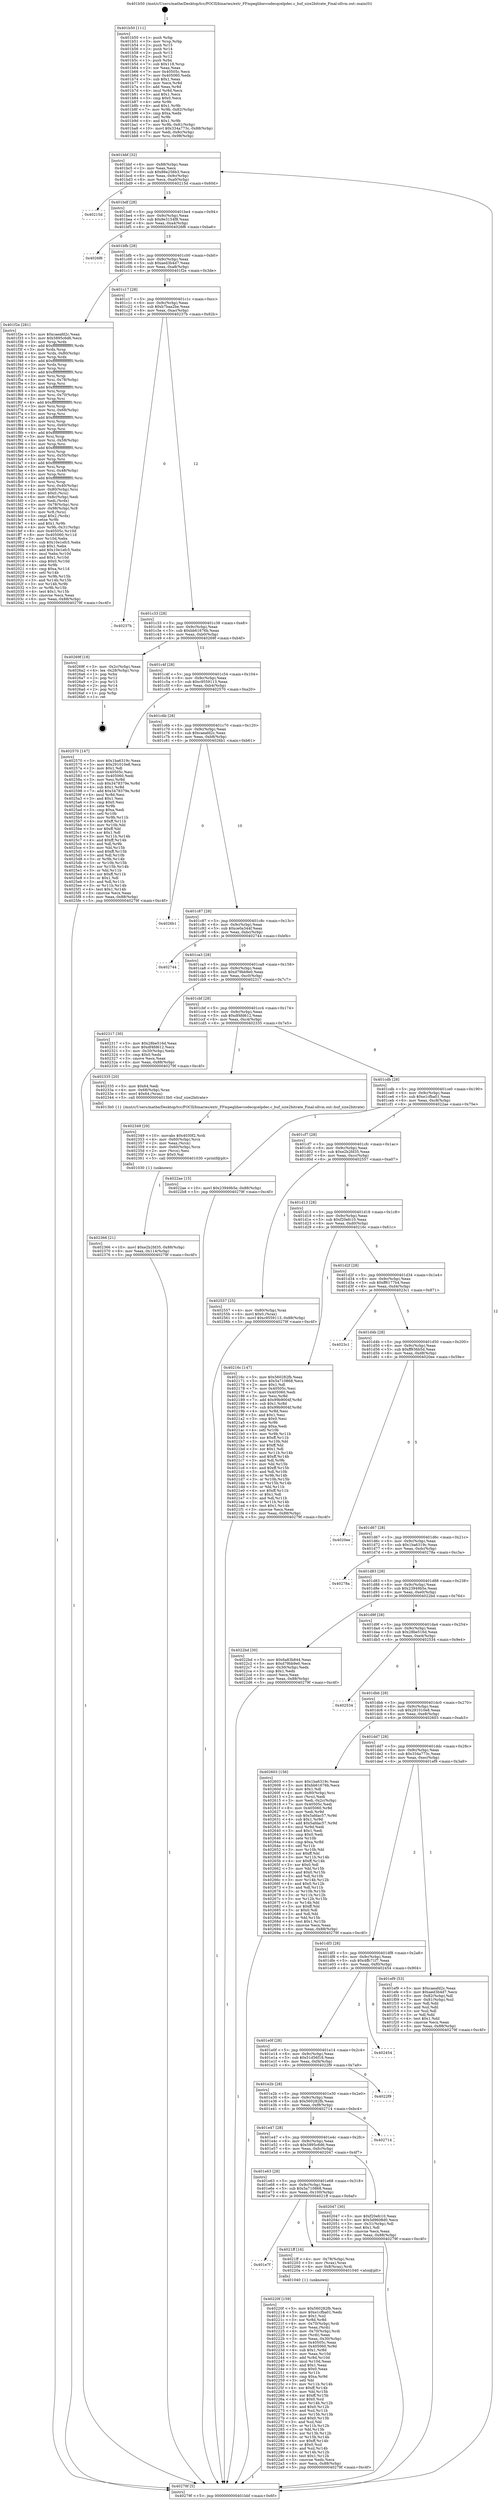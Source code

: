 digraph "0x401b50" {
  label = "0x401b50 (/mnt/c/Users/mathe/Desktop/tcc/POCII/binaries/extr_FFmpeglibavcodecqcelpdec.c_buf_size2bitrate_Final-ollvm.out::main(0))"
  labelloc = "t"
  node[shape=record]

  Entry [label="",width=0.3,height=0.3,shape=circle,fillcolor=black,style=filled]
  "0x401bbf" [label="{
     0x401bbf [32]\l
     | [instrs]\l
     &nbsp;&nbsp;0x401bbf \<+6\>: mov -0x88(%rbp),%eax\l
     &nbsp;&nbsp;0x401bc5 \<+2\>: mov %eax,%ecx\l
     &nbsp;&nbsp;0x401bc7 \<+6\>: sub $0x86e256b3,%ecx\l
     &nbsp;&nbsp;0x401bcd \<+6\>: mov %eax,-0x9c(%rbp)\l
     &nbsp;&nbsp;0x401bd3 \<+6\>: mov %ecx,-0xa0(%rbp)\l
     &nbsp;&nbsp;0x401bd9 \<+6\>: je 000000000040215d \<main+0x60d\>\l
  }"]
  "0x40215d" [label="{
     0x40215d\l
  }", style=dashed]
  "0x401bdf" [label="{
     0x401bdf [28]\l
     | [instrs]\l
     &nbsp;&nbsp;0x401bdf \<+5\>: jmp 0000000000401be4 \<main+0x94\>\l
     &nbsp;&nbsp;0x401be4 \<+6\>: mov -0x9c(%rbp),%eax\l
     &nbsp;&nbsp;0x401bea \<+5\>: sub $0x9e3154f8,%eax\l
     &nbsp;&nbsp;0x401bef \<+6\>: mov %eax,-0xa4(%rbp)\l
     &nbsp;&nbsp;0x401bf5 \<+6\>: je 00000000004026f6 \<main+0xba6\>\l
  }"]
  Exit [label="",width=0.3,height=0.3,shape=circle,fillcolor=black,style=filled,peripheries=2]
  "0x4026f6" [label="{
     0x4026f6\l
  }", style=dashed]
  "0x401bfb" [label="{
     0x401bfb [28]\l
     | [instrs]\l
     &nbsp;&nbsp;0x401bfb \<+5\>: jmp 0000000000401c00 \<main+0xb0\>\l
     &nbsp;&nbsp;0x401c00 \<+6\>: mov -0x9c(%rbp),%eax\l
     &nbsp;&nbsp;0x401c06 \<+5\>: sub $0xaed3b4d7,%eax\l
     &nbsp;&nbsp;0x401c0b \<+6\>: mov %eax,-0xa8(%rbp)\l
     &nbsp;&nbsp;0x401c11 \<+6\>: je 0000000000401f2e \<main+0x3de\>\l
  }"]
  "0x402366" [label="{
     0x402366 [21]\l
     | [instrs]\l
     &nbsp;&nbsp;0x402366 \<+10\>: movl $0xe2b2fd35,-0x88(%rbp)\l
     &nbsp;&nbsp;0x402370 \<+6\>: mov %eax,-0x114(%rbp)\l
     &nbsp;&nbsp;0x402376 \<+5\>: jmp 000000000040279f \<main+0xc4f\>\l
  }"]
  "0x401f2e" [label="{
     0x401f2e [281]\l
     | [instrs]\l
     &nbsp;&nbsp;0x401f2e \<+5\>: mov $0xcaeafd2c,%eax\l
     &nbsp;&nbsp;0x401f33 \<+5\>: mov $0x5895c6d6,%ecx\l
     &nbsp;&nbsp;0x401f38 \<+3\>: mov %rsp,%rdx\l
     &nbsp;&nbsp;0x401f3b \<+4\>: add $0xfffffffffffffff0,%rdx\l
     &nbsp;&nbsp;0x401f3f \<+3\>: mov %rdx,%rsp\l
     &nbsp;&nbsp;0x401f42 \<+4\>: mov %rdx,-0x80(%rbp)\l
     &nbsp;&nbsp;0x401f46 \<+3\>: mov %rsp,%rdx\l
     &nbsp;&nbsp;0x401f49 \<+4\>: add $0xfffffffffffffff0,%rdx\l
     &nbsp;&nbsp;0x401f4d \<+3\>: mov %rdx,%rsp\l
     &nbsp;&nbsp;0x401f50 \<+3\>: mov %rsp,%rsi\l
     &nbsp;&nbsp;0x401f53 \<+4\>: add $0xfffffffffffffff0,%rsi\l
     &nbsp;&nbsp;0x401f57 \<+3\>: mov %rsi,%rsp\l
     &nbsp;&nbsp;0x401f5a \<+4\>: mov %rsi,-0x78(%rbp)\l
     &nbsp;&nbsp;0x401f5e \<+3\>: mov %rsp,%rsi\l
     &nbsp;&nbsp;0x401f61 \<+4\>: add $0xfffffffffffffff0,%rsi\l
     &nbsp;&nbsp;0x401f65 \<+3\>: mov %rsi,%rsp\l
     &nbsp;&nbsp;0x401f68 \<+4\>: mov %rsi,-0x70(%rbp)\l
     &nbsp;&nbsp;0x401f6c \<+3\>: mov %rsp,%rsi\l
     &nbsp;&nbsp;0x401f6f \<+4\>: add $0xfffffffffffffff0,%rsi\l
     &nbsp;&nbsp;0x401f73 \<+3\>: mov %rsi,%rsp\l
     &nbsp;&nbsp;0x401f76 \<+4\>: mov %rsi,-0x68(%rbp)\l
     &nbsp;&nbsp;0x401f7a \<+3\>: mov %rsp,%rsi\l
     &nbsp;&nbsp;0x401f7d \<+4\>: add $0xfffffffffffffff0,%rsi\l
     &nbsp;&nbsp;0x401f81 \<+3\>: mov %rsi,%rsp\l
     &nbsp;&nbsp;0x401f84 \<+4\>: mov %rsi,-0x60(%rbp)\l
     &nbsp;&nbsp;0x401f88 \<+3\>: mov %rsp,%rsi\l
     &nbsp;&nbsp;0x401f8b \<+4\>: add $0xfffffffffffffff0,%rsi\l
     &nbsp;&nbsp;0x401f8f \<+3\>: mov %rsi,%rsp\l
     &nbsp;&nbsp;0x401f92 \<+4\>: mov %rsi,-0x58(%rbp)\l
     &nbsp;&nbsp;0x401f96 \<+3\>: mov %rsp,%rsi\l
     &nbsp;&nbsp;0x401f99 \<+4\>: add $0xfffffffffffffff0,%rsi\l
     &nbsp;&nbsp;0x401f9d \<+3\>: mov %rsi,%rsp\l
     &nbsp;&nbsp;0x401fa0 \<+4\>: mov %rsi,-0x50(%rbp)\l
     &nbsp;&nbsp;0x401fa4 \<+3\>: mov %rsp,%rsi\l
     &nbsp;&nbsp;0x401fa7 \<+4\>: add $0xfffffffffffffff0,%rsi\l
     &nbsp;&nbsp;0x401fab \<+3\>: mov %rsi,%rsp\l
     &nbsp;&nbsp;0x401fae \<+4\>: mov %rsi,-0x48(%rbp)\l
     &nbsp;&nbsp;0x401fb2 \<+3\>: mov %rsp,%rsi\l
     &nbsp;&nbsp;0x401fb5 \<+4\>: add $0xfffffffffffffff0,%rsi\l
     &nbsp;&nbsp;0x401fb9 \<+3\>: mov %rsi,%rsp\l
     &nbsp;&nbsp;0x401fbc \<+4\>: mov %rsi,-0x40(%rbp)\l
     &nbsp;&nbsp;0x401fc0 \<+4\>: mov -0x80(%rbp),%rsi\l
     &nbsp;&nbsp;0x401fc4 \<+6\>: movl $0x0,(%rsi)\l
     &nbsp;&nbsp;0x401fca \<+6\>: mov -0x8c(%rbp),%edi\l
     &nbsp;&nbsp;0x401fd0 \<+2\>: mov %edi,(%rdx)\l
     &nbsp;&nbsp;0x401fd2 \<+4\>: mov -0x78(%rbp),%rsi\l
     &nbsp;&nbsp;0x401fd6 \<+7\>: mov -0x98(%rbp),%r8\l
     &nbsp;&nbsp;0x401fdd \<+3\>: mov %r8,(%rsi)\l
     &nbsp;&nbsp;0x401fe0 \<+3\>: cmpl $0x2,(%rdx)\l
     &nbsp;&nbsp;0x401fe3 \<+4\>: setne %r9b\l
     &nbsp;&nbsp;0x401fe7 \<+4\>: and $0x1,%r9b\l
     &nbsp;&nbsp;0x401feb \<+4\>: mov %r9b,-0x31(%rbp)\l
     &nbsp;&nbsp;0x401fef \<+8\>: mov 0x40505c,%r10d\l
     &nbsp;&nbsp;0x401ff7 \<+8\>: mov 0x405060,%r11d\l
     &nbsp;&nbsp;0x401fff \<+3\>: mov %r10d,%ebx\l
     &nbsp;&nbsp;0x402002 \<+6\>: sub $0x10e1efc5,%ebx\l
     &nbsp;&nbsp;0x402008 \<+3\>: sub $0x1,%ebx\l
     &nbsp;&nbsp;0x40200b \<+6\>: add $0x10e1efc5,%ebx\l
     &nbsp;&nbsp;0x402011 \<+4\>: imul %ebx,%r10d\l
     &nbsp;&nbsp;0x402015 \<+4\>: and $0x1,%r10d\l
     &nbsp;&nbsp;0x402019 \<+4\>: cmp $0x0,%r10d\l
     &nbsp;&nbsp;0x40201d \<+4\>: sete %r9b\l
     &nbsp;&nbsp;0x402021 \<+4\>: cmp $0xa,%r11d\l
     &nbsp;&nbsp;0x402025 \<+4\>: setl %r14b\l
     &nbsp;&nbsp;0x402029 \<+3\>: mov %r9b,%r15b\l
     &nbsp;&nbsp;0x40202c \<+3\>: and %r14b,%r15b\l
     &nbsp;&nbsp;0x40202f \<+3\>: xor %r14b,%r9b\l
     &nbsp;&nbsp;0x402032 \<+3\>: or %r9b,%r15b\l
     &nbsp;&nbsp;0x402035 \<+4\>: test $0x1,%r15b\l
     &nbsp;&nbsp;0x402039 \<+3\>: cmovne %ecx,%eax\l
     &nbsp;&nbsp;0x40203c \<+6\>: mov %eax,-0x88(%rbp)\l
     &nbsp;&nbsp;0x402042 \<+5\>: jmp 000000000040279f \<main+0xc4f\>\l
  }"]
  "0x401c17" [label="{
     0x401c17 [28]\l
     | [instrs]\l
     &nbsp;&nbsp;0x401c17 \<+5\>: jmp 0000000000401c1c \<main+0xcc\>\l
     &nbsp;&nbsp;0x401c1c \<+6\>: mov -0x9c(%rbp),%eax\l
     &nbsp;&nbsp;0x401c22 \<+5\>: sub $0xb7baa2be,%eax\l
     &nbsp;&nbsp;0x401c27 \<+6\>: mov %eax,-0xac(%rbp)\l
     &nbsp;&nbsp;0x401c2d \<+6\>: je 000000000040237b \<main+0x82b\>\l
  }"]
  "0x402349" [label="{
     0x402349 [29]\l
     | [instrs]\l
     &nbsp;&nbsp;0x402349 \<+10\>: movabs $0x4030f2,%rdi\l
     &nbsp;&nbsp;0x402353 \<+4\>: mov -0x60(%rbp),%rcx\l
     &nbsp;&nbsp;0x402357 \<+2\>: mov %eax,(%rcx)\l
     &nbsp;&nbsp;0x402359 \<+4\>: mov -0x60(%rbp),%rcx\l
     &nbsp;&nbsp;0x40235d \<+2\>: mov (%rcx),%esi\l
     &nbsp;&nbsp;0x40235f \<+2\>: mov $0x0,%al\l
     &nbsp;&nbsp;0x402361 \<+5\>: call 0000000000401030 \<printf@plt\>\l
     | [calls]\l
     &nbsp;&nbsp;0x401030 \{1\} (unknown)\l
  }"]
  "0x40237b" [label="{
     0x40237b\l
  }", style=dashed]
  "0x401c33" [label="{
     0x401c33 [28]\l
     | [instrs]\l
     &nbsp;&nbsp;0x401c33 \<+5\>: jmp 0000000000401c38 \<main+0xe8\>\l
     &nbsp;&nbsp;0x401c38 \<+6\>: mov -0x9c(%rbp),%eax\l
     &nbsp;&nbsp;0x401c3e \<+5\>: sub $0xbb61676b,%eax\l
     &nbsp;&nbsp;0x401c43 \<+6\>: mov %eax,-0xb0(%rbp)\l
     &nbsp;&nbsp;0x401c49 \<+6\>: je 000000000040269f \<main+0xb4f\>\l
  }"]
  "0x40220f" [label="{
     0x40220f [159]\l
     | [instrs]\l
     &nbsp;&nbsp;0x40220f \<+5\>: mov $0x560282fb,%ecx\l
     &nbsp;&nbsp;0x402214 \<+5\>: mov $0xe1cfba01,%edx\l
     &nbsp;&nbsp;0x402219 \<+3\>: mov $0x1,%sil\l
     &nbsp;&nbsp;0x40221c \<+3\>: xor %r8d,%r8d\l
     &nbsp;&nbsp;0x40221f \<+4\>: mov -0x70(%rbp),%rdi\l
     &nbsp;&nbsp;0x402223 \<+2\>: mov %eax,(%rdi)\l
     &nbsp;&nbsp;0x402225 \<+4\>: mov -0x70(%rbp),%rdi\l
     &nbsp;&nbsp;0x402229 \<+2\>: mov (%rdi),%eax\l
     &nbsp;&nbsp;0x40222b \<+3\>: mov %eax,-0x30(%rbp)\l
     &nbsp;&nbsp;0x40222e \<+7\>: mov 0x40505c,%eax\l
     &nbsp;&nbsp;0x402235 \<+8\>: mov 0x405060,%r9d\l
     &nbsp;&nbsp;0x40223d \<+4\>: sub $0x1,%r8d\l
     &nbsp;&nbsp;0x402241 \<+3\>: mov %eax,%r10d\l
     &nbsp;&nbsp;0x402244 \<+3\>: add %r8d,%r10d\l
     &nbsp;&nbsp;0x402247 \<+4\>: imul %r10d,%eax\l
     &nbsp;&nbsp;0x40224b \<+3\>: and $0x1,%eax\l
     &nbsp;&nbsp;0x40224e \<+3\>: cmp $0x0,%eax\l
     &nbsp;&nbsp;0x402251 \<+4\>: sete %r11b\l
     &nbsp;&nbsp;0x402255 \<+4\>: cmp $0xa,%r9d\l
     &nbsp;&nbsp;0x402259 \<+3\>: setl %bl\l
     &nbsp;&nbsp;0x40225c \<+3\>: mov %r11b,%r14b\l
     &nbsp;&nbsp;0x40225f \<+4\>: xor $0xff,%r14b\l
     &nbsp;&nbsp;0x402263 \<+3\>: mov %bl,%r15b\l
     &nbsp;&nbsp;0x402266 \<+4\>: xor $0xff,%r15b\l
     &nbsp;&nbsp;0x40226a \<+4\>: xor $0x0,%sil\l
     &nbsp;&nbsp;0x40226e \<+3\>: mov %r14b,%r12b\l
     &nbsp;&nbsp;0x402271 \<+4\>: and $0x0,%r12b\l
     &nbsp;&nbsp;0x402275 \<+3\>: and %sil,%r11b\l
     &nbsp;&nbsp;0x402278 \<+3\>: mov %r15b,%r13b\l
     &nbsp;&nbsp;0x40227b \<+4\>: and $0x0,%r13b\l
     &nbsp;&nbsp;0x40227f \<+3\>: and %sil,%bl\l
     &nbsp;&nbsp;0x402282 \<+3\>: or %r11b,%r12b\l
     &nbsp;&nbsp;0x402285 \<+3\>: or %bl,%r13b\l
     &nbsp;&nbsp;0x402288 \<+3\>: xor %r13b,%r12b\l
     &nbsp;&nbsp;0x40228b \<+3\>: or %r15b,%r14b\l
     &nbsp;&nbsp;0x40228e \<+4\>: xor $0xff,%r14b\l
     &nbsp;&nbsp;0x402292 \<+4\>: or $0x0,%sil\l
     &nbsp;&nbsp;0x402296 \<+3\>: and %sil,%r14b\l
     &nbsp;&nbsp;0x402299 \<+3\>: or %r14b,%r12b\l
     &nbsp;&nbsp;0x40229c \<+4\>: test $0x1,%r12b\l
     &nbsp;&nbsp;0x4022a0 \<+3\>: cmovne %edx,%ecx\l
     &nbsp;&nbsp;0x4022a3 \<+6\>: mov %ecx,-0x88(%rbp)\l
     &nbsp;&nbsp;0x4022a9 \<+5\>: jmp 000000000040279f \<main+0xc4f\>\l
  }"]
  "0x40269f" [label="{
     0x40269f [18]\l
     | [instrs]\l
     &nbsp;&nbsp;0x40269f \<+3\>: mov -0x2c(%rbp),%eax\l
     &nbsp;&nbsp;0x4026a2 \<+4\>: lea -0x28(%rbp),%rsp\l
     &nbsp;&nbsp;0x4026a6 \<+1\>: pop %rbx\l
     &nbsp;&nbsp;0x4026a7 \<+2\>: pop %r12\l
     &nbsp;&nbsp;0x4026a9 \<+2\>: pop %r13\l
     &nbsp;&nbsp;0x4026ab \<+2\>: pop %r14\l
     &nbsp;&nbsp;0x4026ad \<+2\>: pop %r15\l
     &nbsp;&nbsp;0x4026af \<+1\>: pop %rbp\l
     &nbsp;&nbsp;0x4026b0 \<+1\>: ret\l
  }"]
  "0x401c4f" [label="{
     0x401c4f [28]\l
     | [instrs]\l
     &nbsp;&nbsp;0x401c4f \<+5\>: jmp 0000000000401c54 \<main+0x104\>\l
     &nbsp;&nbsp;0x401c54 \<+6\>: mov -0x9c(%rbp),%eax\l
     &nbsp;&nbsp;0x401c5a \<+5\>: sub $0xc9559113,%eax\l
     &nbsp;&nbsp;0x401c5f \<+6\>: mov %eax,-0xb4(%rbp)\l
     &nbsp;&nbsp;0x401c65 \<+6\>: je 0000000000402570 \<main+0xa20\>\l
  }"]
  "0x401e7f" [label="{
     0x401e7f\l
  }", style=dashed]
  "0x402570" [label="{
     0x402570 [147]\l
     | [instrs]\l
     &nbsp;&nbsp;0x402570 \<+5\>: mov $0x1ba6319c,%eax\l
     &nbsp;&nbsp;0x402575 \<+5\>: mov $0x291010e8,%ecx\l
     &nbsp;&nbsp;0x40257a \<+2\>: mov $0x1,%dl\l
     &nbsp;&nbsp;0x40257c \<+7\>: mov 0x40505c,%esi\l
     &nbsp;&nbsp;0x402583 \<+7\>: mov 0x405060,%edi\l
     &nbsp;&nbsp;0x40258a \<+3\>: mov %esi,%r8d\l
     &nbsp;&nbsp;0x40258d \<+7\>: sub $0x3478379e,%r8d\l
     &nbsp;&nbsp;0x402594 \<+4\>: sub $0x1,%r8d\l
     &nbsp;&nbsp;0x402598 \<+7\>: add $0x3478379e,%r8d\l
     &nbsp;&nbsp;0x40259f \<+4\>: imul %r8d,%esi\l
     &nbsp;&nbsp;0x4025a3 \<+3\>: and $0x1,%esi\l
     &nbsp;&nbsp;0x4025a6 \<+3\>: cmp $0x0,%esi\l
     &nbsp;&nbsp;0x4025a9 \<+4\>: sete %r9b\l
     &nbsp;&nbsp;0x4025ad \<+3\>: cmp $0xa,%edi\l
     &nbsp;&nbsp;0x4025b0 \<+4\>: setl %r10b\l
     &nbsp;&nbsp;0x4025b4 \<+3\>: mov %r9b,%r11b\l
     &nbsp;&nbsp;0x4025b7 \<+4\>: xor $0xff,%r11b\l
     &nbsp;&nbsp;0x4025bb \<+3\>: mov %r10b,%bl\l
     &nbsp;&nbsp;0x4025be \<+3\>: xor $0xff,%bl\l
     &nbsp;&nbsp;0x4025c1 \<+3\>: xor $0x1,%dl\l
     &nbsp;&nbsp;0x4025c4 \<+3\>: mov %r11b,%r14b\l
     &nbsp;&nbsp;0x4025c7 \<+4\>: and $0xff,%r14b\l
     &nbsp;&nbsp;0x4025cb \<+3\>: and %dl,%r9b\l
     &nbsp;&nbsp;0x4025ce \<+3\>: mov %bl,%r15b\l
     &nbsp;&nbsp;0x4025d1 \<+4\>: and $0xff,%r15b\l
     &nbsp;&nbsp;0x4025d5 \<+3\>: and %dl,%r10b\l
     &nbsp;&nbsp;0x4025d8 \<+3\>: or %r9b,%r14b\l
     &nbsp;&nbsp;0x4025db \<+3\>: or %r10b,%r15b\l
     &nbsp;&nbsp;0x4025de \<+3\>: xor %r15b,%r14b\l
     &nbsp;&nbsp;0x4025e1 \<+3\>: or %bl,%r11b\l
     &nbsp;&nbsp;0x4025e4 \<+4\>: xor $0xff,%r11b\l
     &nbsp;&nbsp;0x4025e8 \<+3\>: or $0x1,%dl\l
     &nbsp;&nbsp;0x4025eb \<+3\>: and %dl,%r11b\l
     &nbsp;&nbsp;0x4025ee \<+3\>: or %r11b,%r14b\l
     &nbsp;&nbsp;0x4025f1 \<+4\>: test $0x1,%r14b\l
     &nbsp;&nbsp;0x4025f5 \<+3\>: cmovne %ecx,%eax\l
     &nbsp;&nbsp;0x4025f8 \<+6\>: mov %eax,-0x88(%rbp)\l
     &nbsp;&nbsp;0x4025fe \<+5\>: jmp 000000000040279f \<main+0xc4f\>\l
  }"]
  "0x401c6b" [label="{
     0x401c6b [28]\l
     | [instrs]\l
     &nbsp;&nbsp;0x401c6b \<+5\>: jmp 0000000000401c70 \<main+0x120\>\l
     &nbsp;&nbsp;0x401c70 \<+6\>: mov -0x9c(%rbp),%eax\l
     &nbsp;&nbsp;0x401c76 \<+5\>: sub $0xcaeafd2c,%eax\l
     &nbsp;&nbsp;0x401c7b \<+6\>: mov %eax,-0xb8(%rbp)\l
     &nbsp;&nbsp;0x401c81 \<+6\>: je 00000000004026b1 \<main+0xb61\>\l
  }"]
  "0x4021ff" [label="{
     0x4021ff [16]\l
     | [instrs]\l
     &nbsp;&nbsp;0x4021ff \<+4\>: mov -0x78(%rbp),%rax\l
     &nbsp;&nbsp;0x402203 \<+3\>: mov (%rax),%rax\l
     &nbsp;&nbsp;0x402206 \<+4\>: mov 0x8(%rax),%rdi\l
     &nbsp;&nbsp;0x40220a \<+5\>: call 0000000000401040 \<atoi@plt\>\l
     | [calls]\l
     &nbsp;&nbsp;0x401040 \{1\} (unknown)\l
  }"]
  "0x4026b1" [label="{
     0x4026b1\l
  }", style=dashed]
  "0x401c87" [label="{
     0x401c87 [28]\l
     | [instrs]\l
     &nbsp;&nbsp;0x401c87 \<+5\>: jmp 0000000000401c8c \<main+0x13c\>\l
     &nbsp;&nbsp;0x401c8c \<+6\>: mov -0x9c(%rbp),%eax\l
     &nbsp;&nbsp;0x401c92 \<+5\>: sub $0xce0a344f,%eax\l
     &nbsp;&nbsp;0x401c97 \<+6\>: mov %eax,-0xbc(%rbp)\l
     &nbsp;&nbsp;0x401c9d \<+6\>: je 0000000000402744 \<main+0xbf4\>\l
  }"]
  "0x401e63" [label="{
     0x401e63 [28]\l
     | [instrs]\l
     &nbsp;&nbsp;0x401e63 \<+5\>: jmp 0000000000401e68 \<main+0x318\>\l
     &nbsp;&nbsp;0x401e68 \<+6\>: mov -0x9c(%rbp),%eax\l
     &nbsp;&nbsp;0x401e6e \<+5\>: sub $0x5a710868,%eax\l
     &nbsp;&nbsp;0x401e73 \<+6\>: mov %eax,-0x100(%rbp)\l
     &nbsp;&nbsp;0x401e79 \<+6\>: je 00000000004021ff \<main+0x6af\>\l
  }"]
  "0x402744" [label="{
     0x402744\l
  }", style=dashed]
  "0x401ca3" [label="{
     0x401ca3 [28]\l
     | [instrs]\l
     &nbsp;&nbsp;0x401ca3 \<+5\>: jmp 0000000000401ca8 \<main+0x158\>\l
     &nbsp;&nbsp;0x401ca8 \<+6\>: mov -0x9c(%rbp),%eax\l
     &nbsp;&nbsp;0x401cae \<+5\>: sub $0xd79bb9e0,%eax\l
     &nbsp;&nbsp;0x401cb3 \<+6\>: mov %eax,-0xc0(%rbp)\l
     &nbsp;&nbsp;0x401cb9 \<+6\>: je 0000000000402317 \<main+0x7c7\>\l
  }"]
  "0x402047" [label="{
     0x402047 [30]\l
     | [instrs]\l
     &nbsp;&nbsp;0x402047 \<+5\>: mov $0xf20efc10,%eax\l
     &nbsp;&nbsp;0x40204c \<+5\>: mov $0x5d9608d0,%ecx\l
     &nbsp;&nbsp;0x402051 \<+3\>: mov -0x31(%rbp),%dl\l
     &nbsp;&nbsp;0x402054 \<+3\>: test $0x1,%dl\l
     &nbsp;&nbsp;0x402057 \<+3\>: cmovne %ecx,%eax\l
     &nbsp;&nbsp;0x40205a \<+6\>: mov %eax,-0x88(%rbp)\l
     &nbsp;&nbsp;0x402060 \<+5\>: jmp 000000000040279f \<main+0xc4f\>\l
  }"]
  "0x402317" [label="{
     0x402317 [30]\l
     | [instrs]\l
     &nbsp;&nbsp;0x402317 \<+5\>: mov $0x28be516d,%eax\l
     &nbsp;&nbsp;0x40231c \<+5\>: mov $0xdf4fd612,%ecx\l
     &nbsp;&nbsp;0x402321 \<+3\>: mov -0x30(%rbp),%edx\l
     &nbsp;&nbsp;0x402324 \<+3\>: cmp $0x0,%edx\l
     &nbsp;&nbsp;0x402327 \<+3\>: cmove %ecx,%eax\l
     &nbsp;&nbsp;0x40232a \<+6\>: mov %eax,-0x88(%rbp)\l
     &nbsp;&nbsp;0x402330 \<+5\>: jmp 000000000040279f \<main+0xc4f\>\l
  }"]
  "0x401cbf" [label="{
     0x401cbf [28]\l
     | [instrs]\l
     &nbsp;&nbsp;0x401cbf \<+5\>: jmp 0000000000401cc4 \<main+0x174\>\l
     &nbsp;&nbsp;0x401cc4 \<+6\>: mov -0x9c(%rbp),%eax\l
     &nbsp;&nbsp;0x401cca \<+5\>: sub $0xdf4fd612,%eax\l
     &nbsp;&nbsp;0x401ccf \<+6\>: mov %eax,-0xc4(%rbp)\l
     &nbsp;&nbsp;0x401cd5 \<+6\>: je 0000000000402335 \<main+0x7e5\>\l
  }"]
  "0x401e47" [label="{
     0x401e47 [28]\l
     | [instrs]\l
     &nbsp;&nbsp;0x401e47 \<+5\>: jmp 0000000000401e4c \<main+0x2fc\>\l
     &nbsp;&nbsp;0x401e4c \<+6\>: mov -0x9c(%rbp),%eax\l
     &nbsp;&nbsp;0x401e52 \<+5\>: sub $0x5895c6d6,%eax\l
     &nbsp;&nbsp;0x401e57 \<+6\>: mov %eax,-0xfc(%rbp)\l
     &nbsp;&nbsp;0x401e5d \<+6\>: je 0000000000402047 \<main+0x4f7\>\l
  }"]
  "0x402335" [label="{
     0x402335 [20]\l
     | [instrs]\l
     &nbsp;&nbsp;0x402335 \<+5\>: mov $0x64,%edi\l
     &nbsp;&nbsp;0x40233a \<+4\>: mov -0x68(%rbp),%rax\l
     &nbsp;&nbsp;0x40233e \<+6\>: movl $0x64,(%rax)\l
     &nbsp;&nbsp;0x402344 \<+5\>: call 00000000004013b0 \<buf_size2bitrate\>\l
     | [calls]\l
     &nbsp;&nbsp;0x4013b0 \{1\} (/mnt/c/Users/mathe/Desktop/tcc/POCII/binaries/extr_FFmpeglibavcodecqcelpdec.c_buf_size2bitrate_Final-ollvm.out::buf_size2bitrate)\l
  }"]
  "0x401cdb" [label="{
     0x401cdb [28]\l
     | [instrs]\l
     &nbsp;&nbsp;0x401cdb \<+5\>: jmp 0000000000401ce0 \<main+0x190\>\l
     &nbsp;&nbsp;0x401ce0 \<+6\>: mov -0x9c(%rbp),%eax\l
     &nbsp;&nbsp;0x401ce6 \<+5\>: sub $0xe1cfba01,%eax\l
     &nbsp;&nbsp;0x401ceb \<+6\>: mov %eax,-0xc8(%rbp)\l
     &nbsp;&nbsp;0x401cf1 \<+6\>: je 00000000004022ae \<main+0x75e\>\l
  }"]
  "0x402714" [label="{
     0x402714\l
  }", style=dashed]
  "0x4022ae" [label="{
     0x4022ae [15]\l
     | [instrs]\l
     &nbsp;&nbsp;0x4022ae \<+10\>: movl $0x23949b5e,-0x88(%rbp)\l
     &nbsp;&nbsp;0x4022b8 \<+5\>: jmp 000000000040279f \<main+0xc4f\>\l
  }"]
  "0x401cf7" [label="{
     0x401cf7 [28]\l
     | [instrs]\l
     &nbsp;&nbsp;0x401cf7 \<+5\>: jmp 0000000000401cfc \<main+0x1ac\>\l
     &nbsp;&nbsp;0x401cfc \<+6\>: mov -0x9c(%rbp),%eax\l
     &nbsp;&nbsp;0x401d02 \<+5\>: sub $0xe2b2fd35,%eax\l
     &nbsp;&nbsp;0x401d07 \<+6\>: mov %eax,-0xcc(%rbp)\l
     &nbsp;&nbsp;0x401d0d \<+6\>: je 0000000000402557 \<main+0xa07\>\l
  }"]
  "0x401e2b" [label="{
     0x401e2b [28]\l
     | [instrs]\l
     &nbsp;&nbsp;0x401e2b \<+5\>: jmp 0000000000401e30 \<main+0x2e0\>\l
     &nbsp;&nbsp;0x401e30 \<+6\>: mov -0x9c(%rbp),%eax\l
     &nbsp;&nbsp;0x401e36 \<+5\>: sub $0x560282fb,%eax\l
     &nbsp;&nbsp;0x401e3b \<+6\>: mov %eax,-0xf8(%rbp)\l
     &nbsp;&nbsp;0x401e41 \<+6\>: je 0000000000402714 \<main+0xbc4\>\l
  }"]
  "0x402557" [label="{
     0x402557 [25]\l
     | [instrs]\l
     &nbsp;&nbsp;0x402557 \<+4\>: mov -0x80(%rbp),%rax\l
     &nbsp;&nbsp;0x40255b \<+6\>: movl $0x0,(%rax)\l
     &nbsp;&nbsp;0x402561 \<+10\>: movl $0xc9559113,-0x88(%rbp)\l
     &nbsp;&nbsp;0x40256b \<+5\>: jmp 000000000040279f \<main+0xc4f\>\l
  }"]
  "0x401d13" [label="{
     0x401d13 [28]\l
     | [instrs]\l
     &nbsp;&nbsp;0x401d13 \<+5\>: jmp 0000000000401d18 \<main+0x1c8\>\l
     &nbsp;&nbsp;0x401d18 \<+6\>: mov -0x9c(%rbp),%eax\l
     &nbsp;&nbsp;0x401d1e \<+5\>: sub $0xf20efc10,%eax\l
     &nbsp;&nbsp;0x401d23 \<+6\>: mov %eax,-0xd0(%rbp)\l
     &nbsp;&nbsp;0x401d29 \<+6\>: je 000000000040216c \<main+0x61c\>\l
  }"]
  "0x4022f9" [label="{
     0x4022f9\l
  }", style=dashed]
  "0x40216c" [label="{
     0x40216c [147]\l
     | [instrs]\l
     &nbsp;&nbsp;0x40216c \<+5\>: mov $0x560282fb,%eax\l
     &nbsp;&nbsp;0x402171 \<+5\>: mov $0x5a710868,%ecx\l
     &nbsp;&nbsp;0x402176 \<+2\>: mov $0x1,%dl\l
     &nbsp;&nbsp;0x402178 \<+7\>: mov 0x40505c,%esi\l
     &nbsp;&nbsp;0x40217f \<+7\>: mov 0x405060,%edi\l
     &nbsp;&nbsp;0x402186 \<+3\>: mov %esi,%r8d\l
     &nbsp;&nbsp;0x402189 \<+7\>: add $0x99b9004f,%r8d\l
     &nbsp;&nbsp;0x402190 \<+4\>: sub $0x1,%r8d\l
     &nbsp;&nbsp;0x402194 \<+7\>: sub $0x99b9004f,%r8d\l
     &nbsp;&nbsp;0x40219b \<+4\>: imul %r8d,%esi\l
     &nbsp;&nbsp;0x40219f \<+3\>: and $0x1,%esi\l
     &nbsp;&nbsp;0x4021a2 \<+3\>: cmp $0x0,%esi\l
     &nbsp;&nbsp;0x4021a5 \<+4\>: sete %r9b\l
     &nbsp;&nbsp;0x4021a9 \<+3\>: cmp $0xa,%edi\l
     &nbsp;&nbsp;0x4021ac \<+4\>: setl %r10b\l
     &nbsp;&nbsp;0x4021b0 \<+3\>: mov %r9b,%r11b\l
     &nbsp;&nbsp;0x4021b3 \<+4\>: xor $0xff,%r11b\l
     &nbsp;&nbsp;0x4021b7 \<+3\>: mov %r10b,%bl\l
     &nbsp;&nbsp;0x4021ba \<+3\>: xor $0xff,%bl\l
     &nbsp;&nbsp;0x4021bd \<+3\>: xor $0x1,%dl\l
     &nbsp;&nbsp;0x4021c0 \<+3\>: mov %r11b,%r14b\l
     &nbsp;&nbsp;0x4021c3 \<+4\>: and $0xff,%r14b\l
     &nbsp;&nbsp;0x4021c7 \<+3\>: and %dl,%r9b\l
     &nbsp;&nbsp;0x4021ca \<+3\>: mov %bl,%r15b\l
     &nbsp;&nbsp;0x4021cd \<+4\>: and $0xff,%r15b\l
     &nbsp;&nbsp;0x4021d1 \<+3\>: and %dl,%r10b\l
     &nbsp;&nbsp;0x4021d4 \<+3\>: or %r9b,%r14b\l
     &nbsp;&nbsp;0x4021d7 \<+3\>: or %r10b,%r15b\l
     &nbsp;&nbsp;0x4021da \<+3\>: xor %r15b,%r14b\l
     &nbsp;&nbsp;0x4021dd \<+3\>: or %bl,%r11b\l
     &nbsp;&nbsp;0x4021e0 \<+4\>: xor $0xff,%r11b\l
     &nbsp;&nbsp;0x4021e4 \<+3\>: or $0x1,%dl\l
     &nbsp;&nbsp;0x4021e7 \<+3\>: and %dl,%r11b\l
     &nbsp;&nbsp;0x4021ea \<+3\>: or %r11b,%r14b\l
     &nbsp;&nbsp;0x4021ed \<+4\>: test $0x1,%r14b\l
     &nbsp;&nbsp;0x4021f1 \<+3\>: cmovne %ecx,%eax\l
     &nbsp;&nbsp;0x4021f4 \<+6\>: mov %eax,-0x88(%rbp)\l
     &nbsp;&nbsp;0x4021fa \<+5\>: jmp 000000000040279f \<main+0xc4f\>\l
  }"]
  "0x401d2f" [label="{
     0x401d2f [28]\l
     | [instrs]\l
     &nbsp;&nbsp;0x401d2f \<+5\>: jmp 0000000000401d34 \<main+0x1e4\>\l
     &nbsp;&nbsp;0x401d34 \<+6\>: mov -0x9c(%rbp),%eax\l
     &nbsp;&nbsp;0x401d3a \<+5\>: sub $0xff6177b4,%eax\l
     &nbsp;&nbsp;0x401d3f \<+6\>: mov %eax,-0xd4(%rbp)\l
     &nbsp;&nbsp;0x401d45 \<+6\>: je 00000000004023c1 \<main+0x871\>\l
  }"]
  "0x401e0f" [label="{
     0x401e0f [28]\l
     | [instrs]\l
     &nbsp;&nbsp;0x401e0f \<+5\>: jmp 0000000000401e14 \<main+0x2c4\>\l
     &nbsp;&nbsp;0x401e14 \<+6\>: mov -0x9c(%rbp),%eax\l
     &nbsp;&nbsp;0x401e1a \<+5\>: sub $0x51d56f18,%eax\l
     &nbsp;&nbsp;0x401e1f \<+6\>: mov %eax,-0xf4(%rbp)\l
     &nbsp;&nbsp;0x401e25 \<+6\>: je 00000000004022f9 \<main+0x7a9\>\l
  }"]
  "0x4023c1" [label="{
     0x4023c1\l
  }", style=dashed]
  "0x401d4b" [label="{
     0x401d4b [28]\l
     | [instrs]\l
     &nbsp;&nbsp;0x401d4b \<+5\>: jmp 0000000000401d50 \<main+0x200\>\l
     &nbsp;&nbsp;0x401d50 \<+6\>: mov -0x9c(%rbp),%eax\l
     &nbsp;&nbsp;0x401d56 \<+5\>: sub $0xff936b5d,%eax\l
     &nbsp;&nbsp;0x401d5b \<+6\>: mov %eax,-0xd8(%rbp)\l
     &nbsp;&nbsp;0x401d61 \<+6\>: je 00000000004020ee \<main+0x59e\>\l
  }"]
  "0x402454" [label="{
     0x402454\l
  }", style=dashed]
  "0x4020ee" [label="{
     0x4020ee\l
  }", style=dashed]
  "0x401d67" [label="{
     0x401d67 [28]\l
     | [instrs]\l
     &nbsp;&nbsp;0x401d67 \<+5\>: jmp 0000000000401d6c \<main+0x21c\>\l
     &nbsp;&nbsp;0x401d6c \<+6\>: mov -0x9c(%rbp),%eax\l
     &nbsp;&nbsp;0x401d72 \<+5\>: sub $0x1ba6319c,%eax\l
     &nbsp;&nbsp;0x401d77 \<+6\>: mov %eax,-0xdc(%rbp)\l
     &nbsp;&nbsp;0x401d7d \<+6\>: je 000000000040278a \<main+0xc3a\>\l
  }"]
  "0x401b50" [label="{
     0x401b50 [111]\l
     | [instrs]\l
     &nbsp;&nbsp;0x401b50 \<+1\>: push %rbp\l
     &nbsp;&nbsp;0x401b51 \<+3\>: mov %rsp,%rbp\l
     &nbsp;&nbsp;0x401b54 \<+2\>: push %r15\l
     &nbsp;&nbsp;0x401b56 \<+2\>: push %r14\l
     &nbsp;&nbsp;0x401b58 \<+2\>: push %r13\l
     &nbsp;&nbsp;0x401b5a \<+2\>: push %r12\l
     &nbsp;&nbsp;0x401b5c \<+1\>: push %rbx\l
     &nbsp;&nbsp;0x401b5d \<+7\>: sub $0x118,%rsp\l
     &nbsp;&nbsp;0x401b64 \<+2\>: xor %eax,%eax\l
     &nbsp;&nbsp;0x401b66 \<+7\>: mov 0x40505c,%ecx\l
     &nbsp;&nbsp;0x401b6d \<+7\>: mov 0x405060,%edx\l
     &nbsp;&nbsp;0x401b74 \<+3\>: sub $0x1,%eax\l
     &nbsp;&nbsp;0x401b77 \<+3\>: mov %ecx,%r8d\l
     &nbsp;&nbsp;0x401b7a \<+3\>: add %eax,%r8d\l
     &nbsp;&nbsp;0x401b7d \<+4\>: imul %r8d,%ecx\l
     &nbsp;&nbsp;0x401b81 \<+3\>: and $0x1,%ecx\l
     &nbsp;&nbsp;0x401b84 \<+3\>: cmp $0x0,%ecx\l
     &nbsp;&nbsp;0x401b87 \<+4\>: sete %r9b\l
     &nbsp;&nbsp;0x401b8b \<+4\>: and $0x1,%r9b\l
     &nbsp;&nbsp;0x401b8f \<+7\>: mov %r9b,-0x82(%rbp)\l
     &nbsp;&nbsp;0x401b96 \<+3\>: cmp $0xa,%edx\l
     &nbsp;&nbsp;0x401b99 \<+4\>: setl %r9b\l
     &nbsp;&nbsp;0x401b9d \<+4\>: and $0x1,%r9b\l
     &nbsp;&nbsp;0x401ba1 \<+7\>: mov %r9b,-0x81(%rbp)\l
     &nbsp;&nbsp;0x401ba8 \<+10\>: movl $0x334a773c,-0x88(%rbp)\l
     &nbsp;&nbsp;0x401bb2 \<+6\>: mov %edi,-0x8c(%rbp)\l
     &nbsp;&nbsp;0x401bb8 \<+7\>: mov %rsi,-0x98(%rbp)\l
  }"]
  "0x40278a" [label="{
     0x40278a\l
  }", style=dashed]
  "0x401d83" [label="{
     0x401d83 [28]\l
     | [instrs]\l
     &nbsp;&nbsp;0x401d83 \<+5\>: jmp 0000000000401d88 \<main+0x238\>\l
     &nbsp;&nbsp;0x401d88 \<+6\>: mov -0x9c(%rbp),%eax\l
     &nbsp;&nbsp;0x401d8e \<+5\>: sub $0x23949b5e,%eax\l
     &nbsp;&nbsp;0x401d93 \<+6\>: mov %eax,-0xe0(%rbp)\l
     &nbsp;&nbsp;0x401d99 \<+6\>: je 00000000004022bd \<main+0x76d\>\l
  }"]
  "0x40279f" [label="{
     0x40279f [5]\l
     | [instrs]\l
     &nbsp;&nbsp;0x40279f \<+5\>: jmp 0000000000401bbf \<main+0x6f\>\l
  }"]
  "0x4022bd" [label="{
     0x4022bd [30]\l
     | [instrs]\l
     &nbsp;&nbsp;0x4022bd \<+5\>: mov $0x6a83b844,%eax\l
     &nbsp;&nbsp;0x4022c2 \<+5\>: mov $0xd79bb9e0,%ecx\l
     &nbsp;&nbsp;0x4022c7 \<+3\>: mov -0x30(%rbp),%edx\l
     &nbsp;&nbsp;0x4022ca \<+3\>: cmp $0x1,%edx\l
     &nbsp;&nbsp;0x4022cd \<+3\>: cmovl %ecx,%eax\l
     &nbsp;&nbsp;0x4022d0 \<+6\>: mov %eax,-0x88(%rbp)\l
     &nbsp;&nbsp;0x4022d6 \<+5\>: jmp 000000000040279f \<main+0xc4f\>\l
  }"]
  "0x401d9f" [label="{
     0x401d9f [28]\l
     | [instrs]\l
     &nbsp;&nbsp;0x401d9f \<+5\>: jmp 0000000000401da4 \<main+0x254\>\l
     &nbsp;&nbsp;0x401da4 \<+6\>: mov -0x9c(%rbp),%eax\l
     &nbsp;&nbsp;0x401daa \<+5\>: sub $0x28be516d,%eax\l
     &nbsp;&nbsp;0x401daf \<+6\>: mov %eax,-0xe4(%rbp)\l
     &nbsp;&nbsp;0x401db5 \<+6\>: je 0000000000402534 \<main+0x9e4\>\l
  }"]
  "0x401df3" [label="{
     0x401df3 [28]\l
     | [instrs]\l
     &nbsp;&nbsp;0x401df3 \<+5\>: jmp 0000000000401df8 \<main+0x2a8\>\l
     &nbsp;&nbsp;0x401df8 \<+6\>: mov -0x9c(%rbp),%eax\l
     &nbsp;&nbsp;0x401dfe \<+5\>: sub $0x4ffc71f7,%eax\l
     &nbsp;&nbsp;0x401e03 \<+6\>: mov %eax,-0xf0(%rbp)\l
     &nbsp;&nbsp;0x401e09 \<+6\>: je 0000000000402454 \<main+0x904\>\l
  }"]
  "0x402534" [label="{
     0x402534\l
  }", style=dashed]
  "0x401dbb" [label="{
     0x401dbb [28]\l
     | [instrs]\l
     &nbsp;&nbsp;0x401dbb \<+5\>: jmp 0000000000401dc0 \<main+0x270\>\l
     &nbsp;&nbsp;0x401dc0 \<+6\>: mov -0x9c(%rbp),%eax\l
     &nbsp;&nbsp;0x401dc6 \<+5\>: sub $0x291010e8,%eax\l
     &nbsp;&nbsp;0x401dcb \<+6\>: mov %eax,-0xe8(%rbp)\l
     &nbsp;&nbsp;0x401dd1 \<+6\>: je 0000000000402603 \<main+0xab3\>\l
  }"]
  "0x401ef9" [label="{
     0x401ef9 [53]\l
     | [instrs]\l
     &nbsp;&nbsp;0x401ef9 \<+5\>: mov $0xcaeafd2c,%eax\l
     &nbsp;&nbsp;0x401efe \<+5\>: mov $0xaed3b4d7,%ecx\l
     &nbsp;&nbsp;0x401f03 \<+6\>: mov -0x82(%rbp),%dl\l
     &nbsp;&nbsp;0x401f09 \<+7\>: mov -0x81(%rbp),%sil\l
     &nbsp;&nbsp;0x401f10 \<+3\>: mov %dl,%dil\l
     &nbsp;&nbsp;0x401f13 \<+3\>: and %sil,%dil\l
     &nbsp;&nbsp;0x401f16 \<+3\>: xor %sil,%dl\l
     &nbsp;&nbsp;0x401f19 \<+3\>: or %dl,%dil\l
     &nbsp;&nbsp;0x401f1c \<+4\>: test $0x1,%dil\l
     &nbsp;&nbsp;0x401f20 \<+3\>: cmovne %ecx,%eax\l
     &nbsp;&nbsp;0x401f23 \<+6\>: mov %eax,-0x88(%rbp)\l
     &nbsp;&nbsp;0x401f29 \<+5\>: jmp 000000000040279f \<main+0xc4f\>\l
  }"]
  "0x402603" [label="{
     0x402603 [156]\l
     | [instrs]\l
     &nbsp;&nbsp;0x402603 \<+5\>: mov $0x1ba6319c,%eax\l
     &nbsp;&nbsp;0x402608 \<+5\>: mov $0xbb61676b,%ecx\l
     &nbsp;&nbsp;0x40260d \<+2\>: mov $0x1,%dl\l
     &nbsp;&nbsp;0x40260f \<+4\>: mov -0x80(%rbp),%rsi\l
     &nbsp;&nbsp;0x402613 \<+2\>: mov (%rsi),%edi\l
     &nbsp;&nbsp;0x402615 \<+3\>: mov %edi,-0x2c(%rbp)\l
     &nbsp;&nbsp;0x402618 \<+7\>: mov 0x40505c,%edi\l
     &nbsp;&nbsp;0x40261f \<+8\>: mov 0x405060,%r8d\l
     &nbsp;&nbsp;0x402627 \<+3\>: mov %edi,%r9d\l
     &nbsp;&nbsp;0x40262a \<+7\>: sub $0x5afdac57,%r9d\l
     &nbsp;&nbsp;0x402631 \<+4\>: sub $0x1,%r9d\l
     &nbsp;&nbsp;0x402635 \<+7\>: add $0x5afdac57,%r9d\l
     &nbsp;&nbsp;0x40263c \<+4\>: imul %r9d,%edi\l
     &nbsp;&nbsp;0x402640 \<+3\>: and $0x1,%edi\l
     &nbsp;&nbsp;0x402643 \<+3\>: cmp $0x0,%edi\l
     &nbsp;&nbsp;0x402646 \<+4\>: sete %r10b\l
     &nbsp;&nbsp;0x40264a \<+4\>: cmp $0xa,%r8d\l
     &nbsp;&nbsp;0x40264e \<+4\>: setl %r11b\l
     &nbsp;&nbsp;0x402652 \<+3\>: mov %r10b,%bl\l
     &nbsp;&nbsp;0x402655 \<+3\>: xor $0xff,%bl\l
     &nbsp;&nbsp;0x402658 \<+3\>: mov %r11b,%r14b\l
     &nbsp;&nbsp;0x40265b \<+4\>: xor $0xff,%r14b\l
     &nbsp;&nbsp;0x40265f \<+3\>: xor $0x0,%dl\l
     &nbsp;&nbsp;0x402662 \<+3\>: mov %bl,%r15b\l
     &nbsp;&nbsp;0x402665 \<+4\>: and $0x0,%r15b\l
     &nbsp;&nbsp;0x402669 \<+3\>: and %dl,%r10b\l
     &nbsp;&nbsp;0x40266c \<+3\>: mov %r14b,%r12b\l
     &nbsp;&nbsp;0x40266f \<+4\>: and $0x0,%r12b\l
     &nbsp;&nbsp;0x402673 \<+3\>: and %dl,%r11b\l
     &nbsp;&nbsp;0x402676 \<+3\>: or %r10b,%r15b\l
     &nbsp;&nbsp;0x402679 \<+3\>: or %r11b,%r12b\l
     &nbsp;&nbsp;0x40267c \<+3\>: xor %r12b,%r15b\l
     &nbsp;&nbsp;0x40267f \<+3\>: or %r14b,%bl\l
     &nbsp;&nbsp;0x402682 \<+3\>: xor $0xff,%bl\l
     &nbsp;&nbsp;0x402685 \<+3\>: or $0x0,%dl\l
     &nbsp;&nbsp;0x402688 \<+2\>: and %dl,%bl\l
     &nbsp;&nbsp;0x40268a \<+3\>: or %bl,%r15b\l
     &nbsp;&nbsp;0x40268d \<+4\>: test $0x1,%r15b\l
     &nbsp;&nbsp;0x402691 \<+3\>: cmovne %ecx,%eax\l
     &nbsp;&nbsp;0x402694 \<+6\>: mov %eax,-0x88(%rbp)\l
     &nbsp;&nbsp;0x40269a \<+5\>: jmp 000000000040279f \<main+0xc4f\>\l
  }"]
  "0x401dd7" [label="{
     0x401dd7 [28]\l
     | [instrs]\l
     &nbsp;&nbsp;0x401dd7 \<+5\>: jmp 0000000000401ddc \<main+0x28c\>\l
     &nbsp;&nbsp;0x401ddc \<+6\>: mov -0x9c(%rbp),%eax\l
     &nbsp;&nbsp;0x401de2 \<+5\>: sub $0x334a773c,%eax\l
     &nbsp;&nbsp;0x401de7 \<+6\>: mov %eax,-0xec(%rbp)\l
     &nbsp;&nbsp;0x401ded \<+6\>: je 0000000000401ef9 \<main+0x3a9\>\l
  }"]
  Entry -> "0x401b50" [label=" 1"]
  "0x401bbf" -> "0x40215d" [label=" 0"]
  "0x401bbf" -> "0x401bdf" [label=" 13"]
  "0x40269f" -> Exit [label=" 1"]
  "0x401bdf" -> "0x4026f6" [label=" 0"]
  "0x401bdf" -> "0x401bfb" [label=" 13"]
  "0x402603" -> "0x40279f" [label=" 1"]
  "0x401bfb" -> "0x401f2e" [label=" 1"]
  "0x401bfb" -> "0x401c17" [label=" 12"]
  "0x402570" -> "0x40279f" [label=" 1"]
  "0x401c17" -> "0x40237b" [label=" 0"]
  "0x401c17" -> "0x401c33" [label=" 12"]
  "0x402557" -> "0x40279f" [label=" 1"]
  "0x401c33" -> "0x40269f" [label=" 1"]
  "0x401c33" -> "0x401c4f" [label=" 11"]
  "0x402366" -> "0x40279f" [label=" 1"]
  "0x401c4f" -> "0x402570" [label=" 1"]
  "0x401c4f" -> "0x401c6b" [label=" 10"]
  "0x402349" -> "0x402366" [label=" 1"]
  "0x401c6b" -> "0x4026b1" [label=" 0"]
  "0x401c6b" -> "0x401c87" [label=" 10"]
  "0x402335" -> "0x402349" [label=" 1"]
  "0x401c87" -> "0x402744" [label=" 0"]
  "0x401c87" -> "0x401ca3" [label=" 10"]
  "0x4022bd" -> "0x40279f" [label=" 1"]
  "0x401ca3" -> "0x402317" [label=" 1"]
  "0x401ca3" -> "0x401cbf" [label=" 9"]
  "0x4022ae" -> "0x40279f" [label=" 1"]
  "0x401cbf" -> "0x402335" [label=" 1"]
  "0x401cbf" -> "0x401cdb" [label=" 8"]
  "0x4021ff" -> "0x40220f" [label=" 1"]
  "0x401cdb" -> "0x4022ae" [label=" 1"]
  "0x401cdb" -> "0x401cf7" [label=" 7"]
  "0x401e63" -> "0x401e7f" [label=" 0"]
  "0x401cf7" -> "0x402557" [label=" 1"]
  "0x401cf7" -> "0x401d13" [label=" 6"]
  "0x402317" -> "0x40279f" [label=" 1"]
  "0x401d13" -> "0x40216c" [label=" 1"]
  "0x401d13" -> "0x401d2f" [label=" 5"]
  "0x40216c" -> "0x40279f" [label=" 1"]
  "0x401d2f" -> "0x4023c1" [label=" 0"]
  "0x401d2f" -> "0x401d4b" [label=" 5"]
  "0x401e47" -> "0x401e63" [label=" 1"]
  "0x401d4b" -> "0x4020ee" [label=" 0"]
  "0x401d4b" -> "0x401d67" [label=" 5"]
  "0x401e47" -> "0x402047" [label=" 1"]
  "0x401d67" -> "0x40278a" [label=" 0"]
  "0x401d67" -> "0x401d83" [label=" 5"]
  "0x401e2b" -> "0x402714" [label=" 0"]
  "0x401d83" -> "0x4022bd" [label=" 1"]
  "0x401d83" -> "0x401d9f" [label=" 4"]
  "0x401e63" -> "0x4021ff" [label=" 1"]
  "0x401d9f" -> "0x402534" [label=" 0"]
  "0x401d9f" -> "0x401dbb" [label=" 4"]
  "0x401e0f" -> "0x401e2b" [label=" 2"]
  "0x401dbb" -> "0x402603" [label=" 1"]
  "0x401dbb" -> "0x401dd7" [label=" 3"]
  "0x401e0f" -> "0x4022f9" [label=" 0"]
  "0x401dd7" -> "0x401ef9" [label=" 1"]
  "0x401dd7" -> "0x401df3" [label=" 2"]
  "0x401ef9" -> "0x40279f" [label=" 1"]
  "0x401b50" -> "0x401bbf" [label=" 1"]
  "0x40279f" -> "0x401bbf" [label=" 12"]
  "0x401e2b" -> "0x401e47" [label=" 2"]
  "0x401f2e" -> "0x40279f" [label=" 1"]
  "0x40220f" -> "0x40279f" [label=" 1"]
  "0x401df3" -> "0x402454" [label=" 0"]
  "0x401df3" -> "0x401e0f" [label=" 2"]
  "0x402047" -> "0x40279f" [label=" 1"]
}
